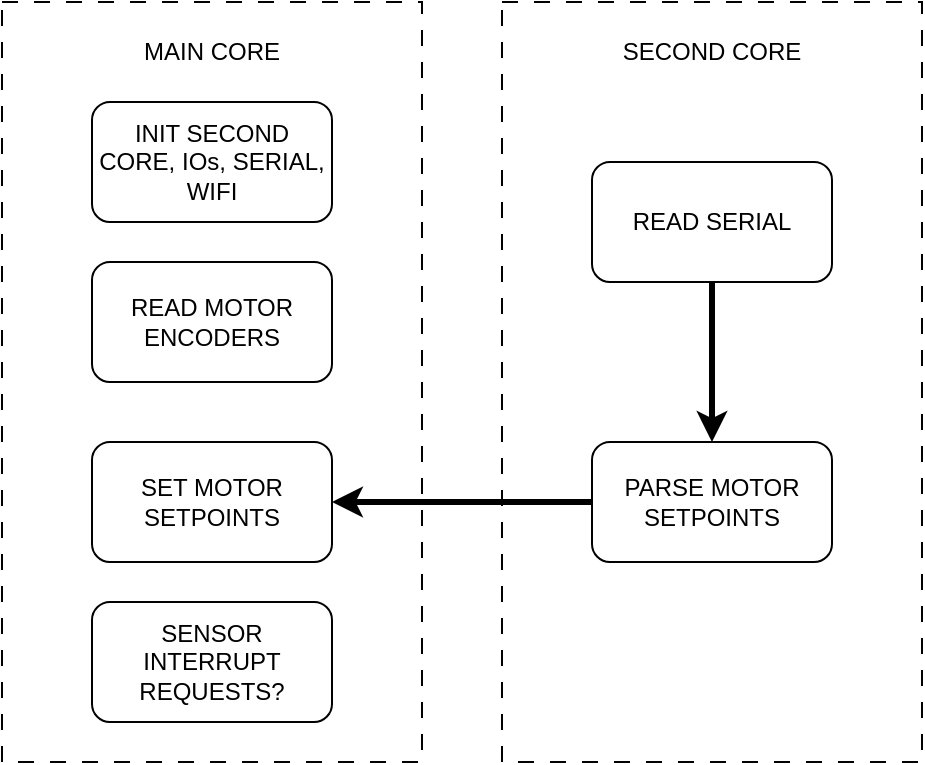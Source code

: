 <mxfile>
    <diagram id="6rTwG-peHoWfAPHxbEI1" name="Page-1">
        <mxGraphModel dx="1216" dy="472" grid="1" gridSize="10" guides="1" tooltips="1" connect="1" arrows="1" fold="1" page="1" pageScale="1" pageWidth="850" pageHeight="1100" math="0" shadow="0">
            <root>
                <mxCell id="0"/>
                <mxCell id="1" parent="0"/>
                <mxCell id="3" value="" style="rounded=0;whiteSpace=wrap;html=1;fillColor=none;dashed=1;dashPattern=8 8;" parent="1" vertex="1">
                    <mxGeometry x="50" y="60" width="210" height="380" as="geometry"/>
                </mxCell>
                <mxCell id="4" value="MAIN CORE" style="text;html=1;strokeColor=none;fillColor=none;align=center;verticalAlign=middle;whiteSpace=wrap;rounded=0;" parent="1" vertex="1">
                    <mxGeometry x="110" y="70" width="90" height="30" as="geometry"/>
                </mxCell>
                <mxCell id="5" value="" style="rounded=0;whiteSpace=wrap;html=1;fillColor=none;dashed=1;dashPattern=8 8;" parent="1" vertex="1">
                    <mxGeometry x="300" y="60" width="210" height="380" as="geometry"/>
                </mxCell>
                <mxCell id="6" value="SECOND CORE" style="text;html=1;strokeColor=none;fillColor=none;align=center;verticalAlign=middle;whiteSpace=wrap;rounded=0;" parent="1" vertex="1">
                    <mxGeometry x="350" y="70" width="110" height="30" as="geometry"/>
                </mxCell>
                <mxCell id="9" style="edgeStyle=none;html=1;exitX=0.5;exitY=1;exitDx=0;exitDy=0;strokeWidth=3;" parent="1" source="7" target="8" edge="1">
                    <mxGeometry relative="1" as="geometry"/>
                </mxCell>
                <mxCell id="7" value="READ SERIAL" style="rounded=1;whiteSpace=wrap;html=1;" parent="1" vertex="1">
                    <mxGeometry x="345" y="140" width="120" height="60" as="geometry"/>
                </mxCell>
                <mxCell id="14" style="edgeStyle=none;html=1;exitX=0;exitY=0.5;exitDx=0;exitDy=0;entryX=1;entryY=0.5;entryDx=0;entryDy=0;strokeWidth=3;" parent="1" source="8" target="13" edge="1">
                    <mxGeometry relative="1" as="geometry"/>
                </mxCell>
                <mxCell id="8" value="PARSE MOTOR SETPOINTS" style="rounded=1;whiteSpace=wrap;html=1;" parent="1" vertex="1">
                    <mxGeometry x="345" y="280" width="120" height="60" as="geometry"/>
                </mxCell>
                <mxCell id="10" value="INIT SECOND CORE, IOs, SERIAL, WIFI" style="rounded=1;whiteSpace=wrap;html=1;" parent="1" vertex="1">
                    <mxGeometry x="95" y="110" width="120" height="60" as="geometry"/>
                </mxCell>
                <mxCell id="11" value="READ MOTOR ENCODERS" style="rounded=1;whiteSpace=wrap;html=1;" parent="1" vertex="1">
                    <mxGeometry x="95" y="190" width="120" height="60" as="geometry"/>
                </mxCell>
                <mxCell id="13" value="SET MOTOR SETPOINTS" style="rounded=1;whiteSpace=wrap;html=1;" parent="1" vertex="1">
                    <mxGeometry x="95" y="280" width="120" height="60" as="geometry"/>
                </mxCell>
                <mxCell id="15" value="SENSOR INTERRUPT REQUESTS?" style="rounded=1;whiteSpace=wrap;html=1;" parent="1" vertex="1">
                    <mxGeometry x="95" y="360" width="120" height="60" as="geometry"/>
                </mxCell>
            </root>
        </mxGraphModel>
    </diagram>
</mxfile>